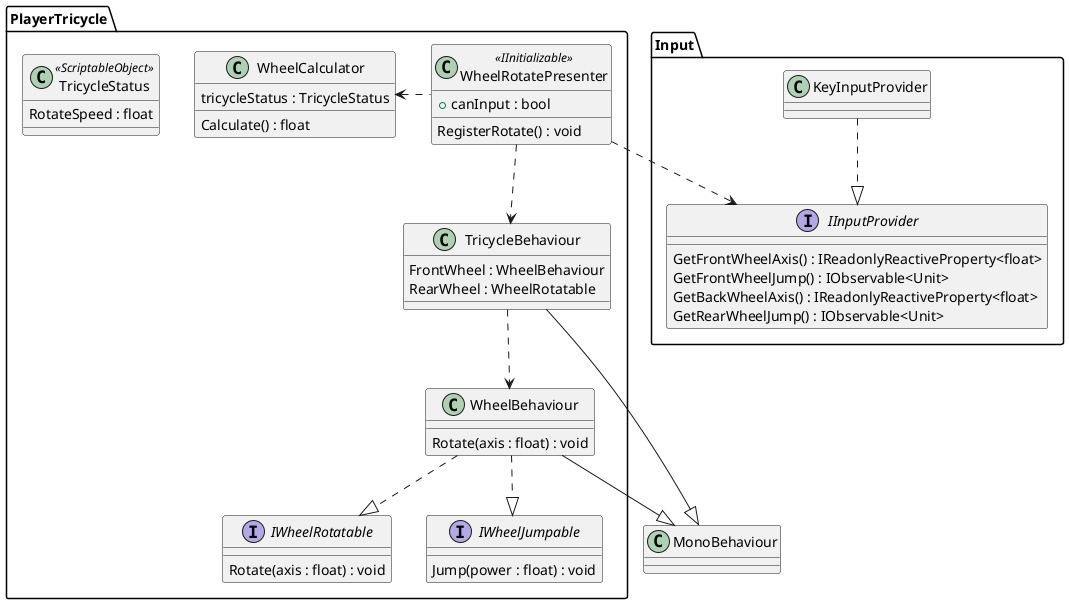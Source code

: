 @startuml
class MonoBehaviour { }

package Input {
    class KeyInputProvider {
    }
    
    interface IInputProvider {
        GetFrontWheelAxis() : IReadonlyReactiveProperty<float>
        GetFrontWheelJump() : IObservable<Unit>
        GetBackWheelAxis() : IReadonlyReactiveProperty<float>
        GetRearWheelJump() : IObservable<Unit>
    }

    KeyInputProvider ..|> IInputProvider
}
package PlayerTricycle {
    class TricycleStatus <<ScriptableObject>> {
        RotateSpeed : float
    }
    
    class WheelRotatePresenter <<IInitializable>> {
        +canInput : bool
        RegisterRotate() : void
    }
    
    class WheelCalculator {
        tricycleStatus : TricycleStatus
        Calculate() : float
    }
    
    interface IWheelRotatable {
        Rotate(axis : float) : void
    }
    
    interface IWheelJumpable {
        Jump(power : float) : void
    }
    
    class WheelBehaviour {
        Rotate(axis : float) : void
    }
    
    class TricycleBehaviour {
        FrontWheel : WheelBehaviour
        RearWheel : WheelRotatable
    }
    
    TricycleBehaviour --|> MonoBehaviour
    WheelBehaviour --|> MonoBehaviour

    WheelBehaviour ..|> IWheelRotatable
    WheelBehaviour ..|> IWheelJumpable
    
    WheelRotatePresenter ..> IInputProvider
    WheelRotatePresenter ..> TricycleBehaviour
    WheelRotatePresenter ..left> WheelCalculator
    
    TricycleBehaviour ..> WheelBehaviour
}
@enduml
